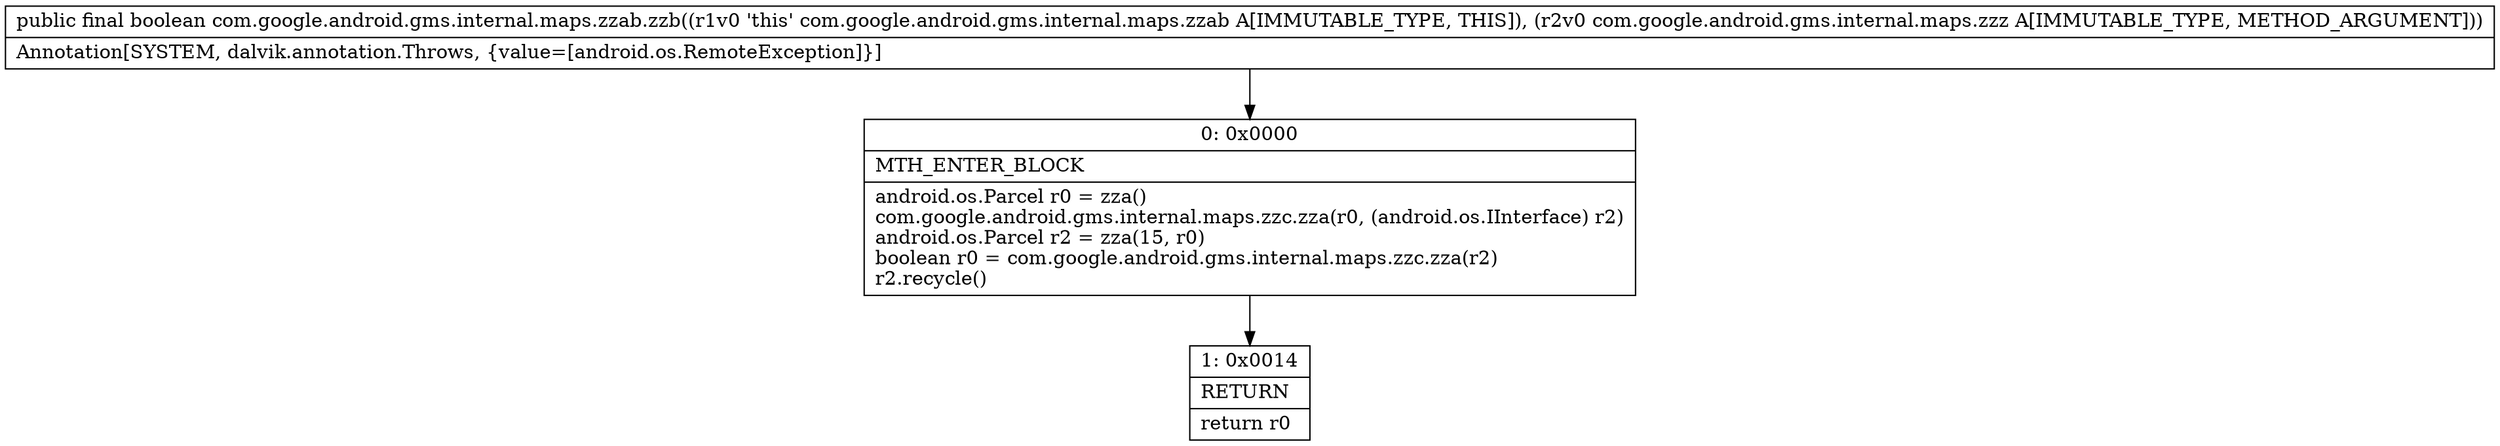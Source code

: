 digraph "CFG forcom.google.android.gms.internal.maps.zzab.zzb(Lcom\/google\/android\/gms\/internal\/maps\/zzz;)Z" {
Node_0 [shape=record,label="{0\:\ 0x0000|MTH_ENTER_BLOCK\l|android.os.Parcel r0 = zza()\lcom.google.android.gms.internal.maps.zzc.zza(r0, (android.os.IInterface) r2)\landroid.os.Parcel r2 = zza(15, r0)\lboolean r0 = com.google.android.gms.internal.maps.zzc.zza(r2)\lr2.recycle()\l}"];
Node_1 [shape=record,label="{1\:\ 0x0014|RETURN\l|return r0\l}"];
MethodNode[shape=record,label="{public final boolean com.google.android.gms.internal.maps.zzab.zzb((r1v0 'this' com.google.android.gms.internal.maps.zzab A[IMMUTABLE_TYPE, THIS]), (r2v0 com.google.android.gms.internal.maps.zzz A[IMMUTABLE_TYPE, METHOD_ARGUMENT]))  | Annotation[SYSTEM, dalvik.annotation.Throws, \{value=[android.os.RemoteException]\}]\l}"];
MethodNode -> Node_0;
Node_0 -> Node_1;
}

